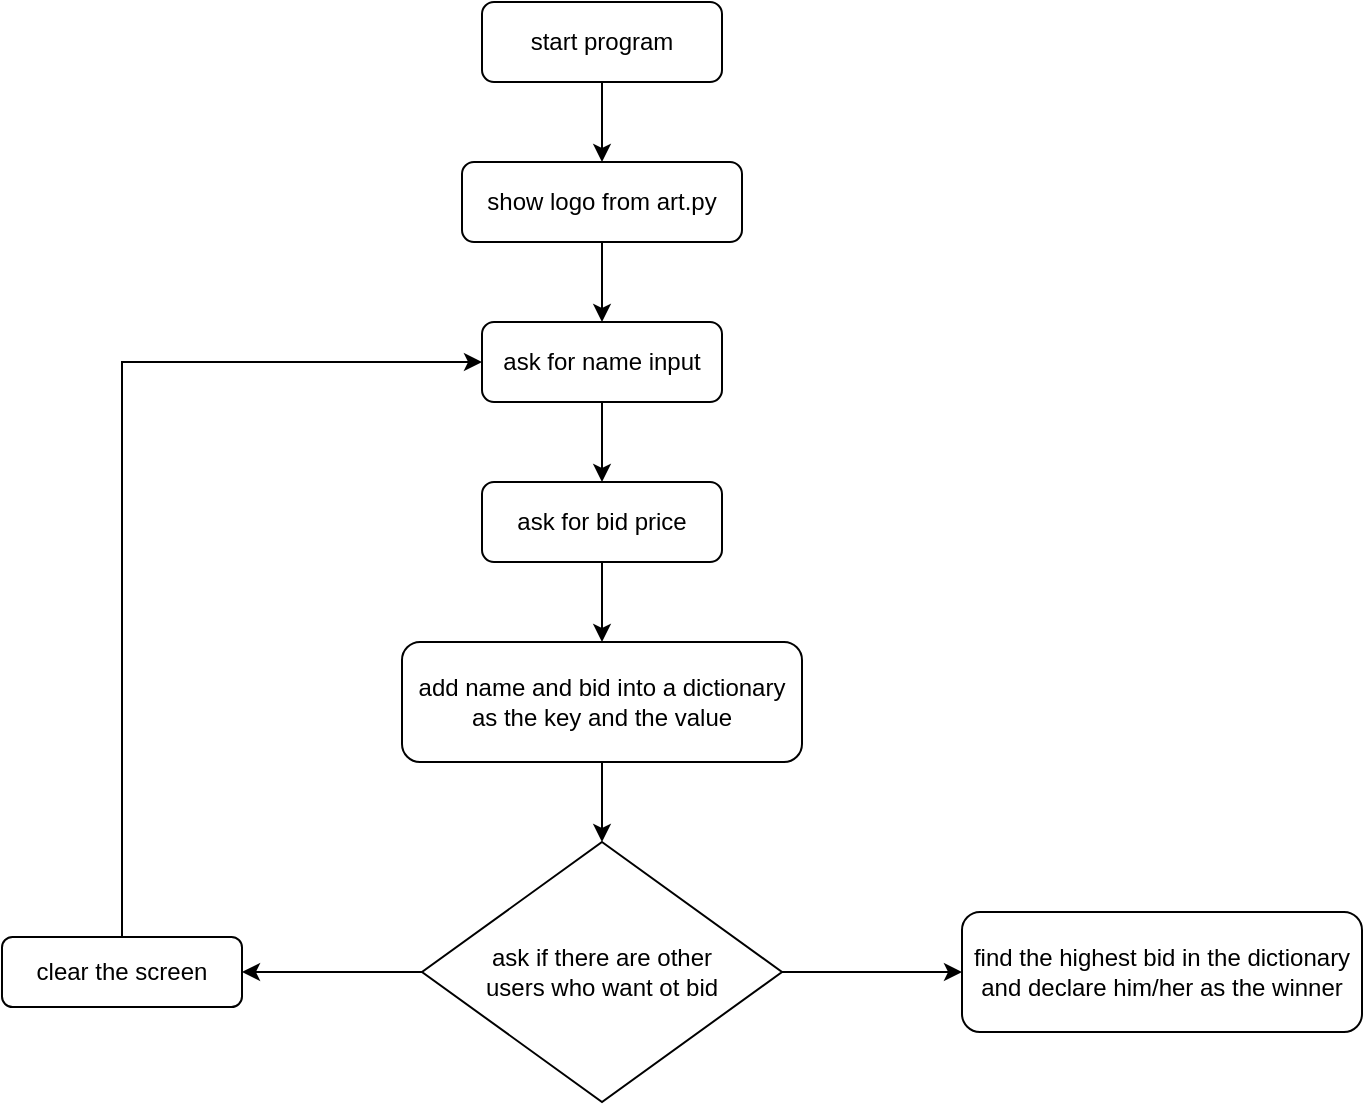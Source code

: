 <mxfile version="20.2.3" type="device"><diagram id="C5RBs43oDa-KdzZeNtuy" name="Page-1"><mxGraphModel dx="694" dy="442" grid="1" gridSize="10" guides="1" tooltips="1" connect="1" arrows="1" fold="1" page="1" pageScale="1" pageWidth="1169" pageHeight="827" math="0" shadow="0"><root><mxCell id="WIyWlLk6GJQsqaUBKTNV-0"/><mxCell id="WIyWlLk6GJQsqaUBKTNV-1" parent="WIyWlLk6GJQsqaUBKTNV-0"/><mxCell id="XE1ySCWZZVpVLordcOY_-11" style="edgeStyle=orthogonalEdgeStyle;rounded=0;orthogonalLoop=1;jettySize=auto;html=1;exitX=0.5;exitY=1;exitDx=0;exitDy=0;entryX=0.5;entryY=0;entryDx=0;entryDy=0;fontSize=12;" edge="1" parent="WIyWlLk6GJQsqaUBKTNV-1" source="XE1ySCWZZVpVLordcOY_-0" target="XE1ySCWZZVpVLordcOY_-1"><mxGeometry relative="1" as="geometry"/></mxCell><mxCell id="XE1ySCWZZVpVLordcOY_-0" value="start program" style="rounded=1;whiteSpace=wrap;html=1;" vertex="1" parent="WIyWlLk6GJQsqaUBKTNV-1"><mxGeometry x="520" y="110" width="120" height="40" as="geometry"/></mxCell><mxCell id="XE1ySCWZZVpVLordcOY_-12" style="edgeStyle=orthogonalEdgeStyle;rounded=0;orthogonalLoop=1;jettySize=auto;html=1;exitX=0.5;exitY=1;exitDx=0;exitDy=0;fontSize=12;" edge="1" parent="WIyWlLk6GJQsqaUBKTNV-1" source="XE1ySCWZZVpVLordcOY_-1" target="XE1ySCWZZVpVLordcOY_-2"><mxGeometry relative="1" as="geometry"/></mxCell><mxCell id="XE1ySCWZZVpVLordcOY_-1" value="show logo from art.py" style="rounded=1;whiteSpace=wrap;html=1;" vertex="1" parent="WIyWlLk6GJQsqaUBKTNV-1"><mxGeometry x="510" y="190" width="140" height="40" as="geometry"/></mxCell><mxCell id="XE1ySCWZZVpVLordcOY_-13" style="edgeStyle=orthogonalEdgeStyle;rounded=0;orthogonalLoop=1;jettySize=auto;html=1;exitX=0.5;exitY=1;exitDx=0;exitDy=0;entryX=0.5;entryY=0;entryDx=0;entryDy=0;fontSize=12;" edge="1" parent="WIyWlLk6GJQsqaUBKTNV-1" source="XE1ySCWZZVpVLordcOY_-2" target="XE1ySCWZZVpVLordcOY_-3"><mxGeometry relative="1" as="geometry"/></mxCell><mxCell id="XE1ySCWZZVpVLordcOY_-2" value="ask for name input" style="rounded=1;whiteSpace=wrap;html=1;" vertex="1" parent="WIyWlLk6GJQsqaUBKTNV-1"><mxGeometry x="520" y="270" width="120" height="40" as="geometry"/></mxCell><mxCell id="XE1ySCWZZVpVLordcOY_-14" style="edgeStyle=orthogonalEdgeStyle;rounded=0;orthogonalLoop=1;jettySize=auto;html=1;exitX=0.5;exitY=1;exitDx=0;exitDy=0;entryX=0.5;entryY=0;entryDx=0;entryDy=0;fontSize=12;" edge="1" parent="WIyWlLk6GJQsqaUBKTNV-1" source="XE1ySCWZZVpVLordcOY_-3" target="XE1ySCWZZVpVLordcOY_-4"><mxGeometry relative="1" as="geometry"/></mxCell><mxCell id="XE1ySCWZZVpVLordcOY_-3" value="ask for bid price" style="rounded=1;whiteSpace=wrap;html=1;" vertex="1" parent="WIyWlLk6GJQsqaUBKTNV-1"><mxGeometry x="520" y="350" width="120" height="40" as="geometry"/></mxCell><mxCell id="XE1ySCWZZVpVLordcOY_-15" style="edgeStyle=orthogonalEdgeStyle;rounded=0;orthogonalLoop=1;jettySize=auto;html=1;exitX=0.5;exitY=1;exitDx=0;exitDy=0;entryX=0.5;entryY=0;entryDx=0;entryDy=0;fontSize=12;" edge="1" parent="WIyWlLk6GJQsqaUBKTNV-1" source="XE1ySCWZZVpVLordcOY_-4" target="XE1ySCWZZVpVLordcOY_-6"><mxGeometry relative="1" as="geometry"/></mxCell><mxCell id="XE1ySCWZZVpVLordcOY_-4" value="add name and bid into a dictionary as the key and the value" style="rounded=1;whiteSpace=wrap;html=1;" vertex="1" parent="WIyWlLk6GJQsqaUBKTNV-1"><mxGeometry x="480" y="430" width="200" height="60" as="geometry"/></mxCell><mxCell id="XE1ySCWZZVpVLordcOY_-9" style="edgeStyle=orthogonalEdgeStyle;rounded=0;orthogonalLoop=1;jettySize=auto;html=1;exitX=0;exitY=0.5;exitDx=0;exitDy=0;fontSize=12;" edge="1" parent="WIyWlLk6GJQsqaUBKTNV-1" source="XE1ySCWZZVpVLordcOY_-6" target="XE1ySCWZZVpVLordcOY_-7"><mxGeometry relative="1" as="geometry"/></mxCell><mxCell id="XE1ySCWZZVpVLordcOY_-10" style="edgeStyle=orthogonalEdgeStyle;rounded=0;orthogonalLoop=1;jettySize=auto;html=1;exitX=1;exitY=0.5;exitDx=0;exitDy=0;entryX=0;entryY=0.5;entryDx=0;entryDy=0;fontSize=12;" edge="1" parent="WIyWlLk6GJQsqaUBKTNV-1" source="XE1ySCWZZVpVLordcOY_-6" target="XE1ySCWZZVpVLordcOY_-8"><mxGeometry relative="1" as="geometry"/></mxCell><mxCell id="XE1ySCWZZVpVLordcOY_-6" value="ask if there are other users who want ot bid" style="rhombus;whiteSpace=wrap;html=1;gradientColor=none;spacingTop=0;spacingLeft=20;spacingBottom=0;spacingRight=20;" vertex="1" parent="WIyWlLk6GJQsqaUBKTNV-1"><mxGeometry x="490" y="530" width="180" height="130" as="geometry"/></mxCell><mxCell id="XE1ySCWZZVpVLordcOY_-16" style="edgeStyle=orthogonalEdgeStyle;rounded=0;orthogonalLoop=1;jettySize=auto;html=1;exitX=0.5;exitY=0;exitDx=0;exitDy=0;fontSize=12;entryX=0;entryY=0.5;entryDx=0;entryDy=0;" edge="1" parent="WIyWlLk6GJQsqaUBKTNV-1" source="XE1ySCWZZVpVLordcOY_-7" target="XE1ySCWZZVpVLordcOY_-2"><mxGeometry relative="1" as="geometry"><mxPoint x="340" y="290" as="targetPoint"/></mxGeometry></mxCell><mxCell id="XE1ySCWZZVpVLordcOY_-7" value="clear the screen" style="rounded=1;whiteSpace=wrap;html=1;fontSize=12;gradientColor=none;" vertex="1" parent="WIyWlLk6GJQsqaUBKTNV-1"><mxGeometry x="280" y="577.5" width="120" height="35" as="geometry"/></mxCell><mxCell id="XE1ySCWZZVpVLordcOY_-8" value="find the highest bid in the dictionary and declare him/her as the winner" style="rounded=1;whiteSpace=wrap;html=1;fontSize=12;gradientColor=none;" vertex="1" parent="WIyWlLk6GJQsqaUBKTNV-1"><mxGeometry x="760" y="565" width="200" height="60" as="geometry"/></mxCell></root></mxGraphModel></diagram></mxfile>